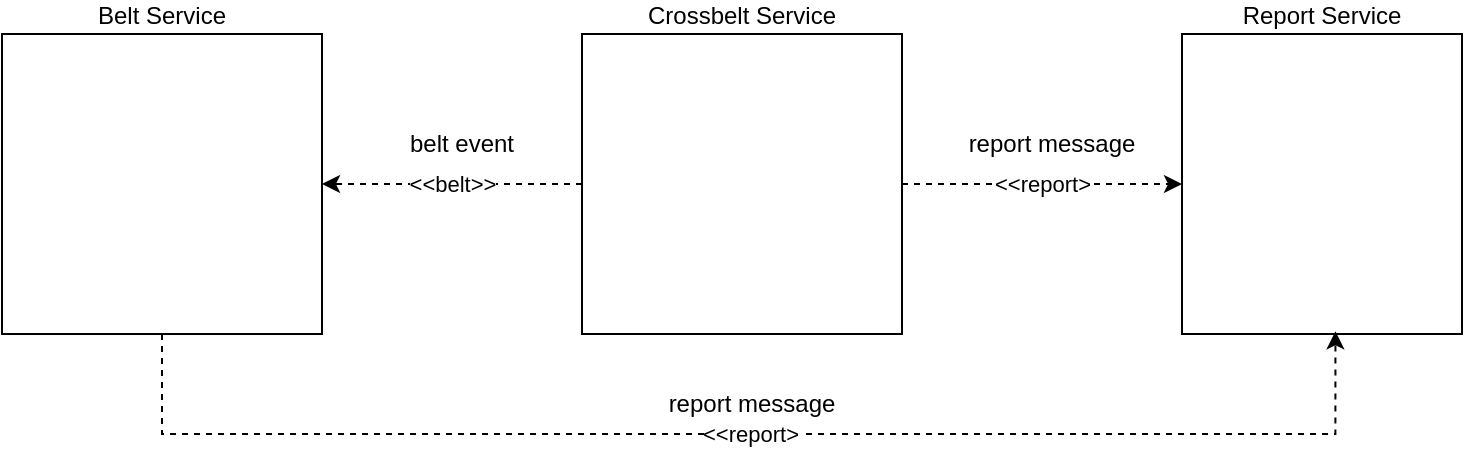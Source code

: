 <mxfile version="24.1.0" type="device">
  <diagram name="Page-1" id="opSYaH2J1gWdcnBwjpQx">
    <mxGraphModel dx="1195" dy="678" grid="1" gridSize="10" guides="1" tooltips="1" connect="1" arrows="1" fold="1" page="1" pageScale="1" pageWidth="850" pageHeight="1100" math="0" shadow="0">
      <root>
        <mxCell id="0" />
        <mxCell id="1" parent="0" />
        <mxCell id="QX6qnde6JWg4k-6KLHOT-3" value="&amp;lt;&amp;lt;belt&amp;gt;&amp;gt;" style="edgeStyle=orthogonalEdgeStyle;rounded=0;orthogonalLoop=1;jettySize=auto;html=1;jumpStyle=none;dashed=1;" parent="1" source="QX6qnde6JWg4k-6KLHOT-2" target="QX6qnde6JWg4k-6KLHOT-1" edge="1">
          <mxGeometry relative="1" as="geometry" />
        </mxCell>
        <mxCell id="QX6qnde6JWg4k-6KLHOT-1" value="Belt&amp;nbsp;&lt;span style=&quot;background-color: initial;&quot;&gt;Service&lt;/span&gt;" style="rounded=0;whiteSpace=wrap;html=1;labelPosition=center;verticalLabelPosition=top;align=center;verticalAlign=bottom;aspect=fixed;" parent="1" vertex="1">
          <mxGeometry x="70" y="100" width="160" height="150.01" as="geometry" />
        </mxCell>
        <mxCell id="ZtgmJ8ed2L3JojrhqnTy-2" value="&amp;lt;&amp;lt;report&amp;gt;" style="edgeStyle=orthogonalEdgeStyle;rounded=0;orthogonalLoop=1;jettySize=auto;html=1;dashed=1;" edge="1" parent="1" source="QX6qnde6JWg4k-6KLHOT-2" target="ZtgmJ8ed2L3JojrhqnTy-1">
          <mxGeometry relative="1" as="geometry" />
        </mxCell>
        <mxCell id="QX6qnde6JWg4k-6KLHOT-2" value="Crossbelt Service" style="rounded=0;whiteSpace=wrap;html=1;labelPosition=center;verticalLabelPosition=top;align=center;verticalAlign=bottom;" parent="1" vertex="1">
          <mxGeometry x="360" y="100" width="160" height="150" as="geometry" />
        </mxCell>
        <mxCell id="ZtgmJ8ed2L3JojrhqnTy-1" value="Report Service" style="rounded=0;whiteSpace=wrap;html=1;labelPosition=center;verticalLabelPosition=top;align=center;verticalAlign=bottom;" vertex="1" parent="1">
          <mxGeometry x="660" y="100" width="140" height="150" as="geometry" />
        </mxCell>
        <mxCell id="ZtgmJ8ed2L3JojrhqnTy-37" value="belt event" style="text;html=1;align=center;verticalAlign=middle;whiteSpace=wrap;rounded=0;" vertex="1" parent="1">
          <mxGeometry x="260" y="140" width="80" height="30" as="geometry" />
        </mxCell>
        <mxCell id="ZtgmJ8ed2L3JojrhqnTy-38" value="&amp;lt;&amp;lt;report&amp;gt;" style="edgeStyle=orthogonalEdgeStyle;rounded=0;orthogonalLoop=1;jettySize=auto;html=1;dashed=1;exitX=0.5;exitY=1;exitDx=0;exitDy=0;entryX=0.548;entryY=0.991;entryDx=0;entryDy=0;entryPerimeter=0;" edge="1" parent="1" source="QX6qnde6JWg4k-6KLHOT-1" target="ZtgmJ8ed2L3JojrhqnTy-1">
          <mxGeometry relative="1" as="geometry">
            <mxPoint x="160" y="320" as="sourcePoint" />
            <mxPoint x="310" y="320" as="targetPoint" />
            <Array as="points">
              <mxPoint x="150" y="300" />
              <mxPoint x="737" y="300" />
            </Array>
          </mxGeometry>
        </mxCell>
        <mxCell id="ZtgmJ8ed2L3JojrhqnTy-41" value="report message" style="text;html=1;align=center;verticalAlign=middle;whiteSpace=wrap;rounded=0;" vertex="1" parent="1">
          <mxGeometry x="400" y="270" width="90" height="30" as="geometry" />
        </mxCell>
        <mxCell id="ZtgmJ8ed2L3JojrhqnTy-42" value="report message" style="text;html=1;align=center;verticalAlign=middle;whiteSpace=wrap;rounded=0;" vertex="1" parent="1">
          <mxGeometry x="550" y="140" width="90" height="30" as="geometry" />
        </mxCell>
      </root>
    </mxGraphModel>
  </diagram>
</mxfile>

